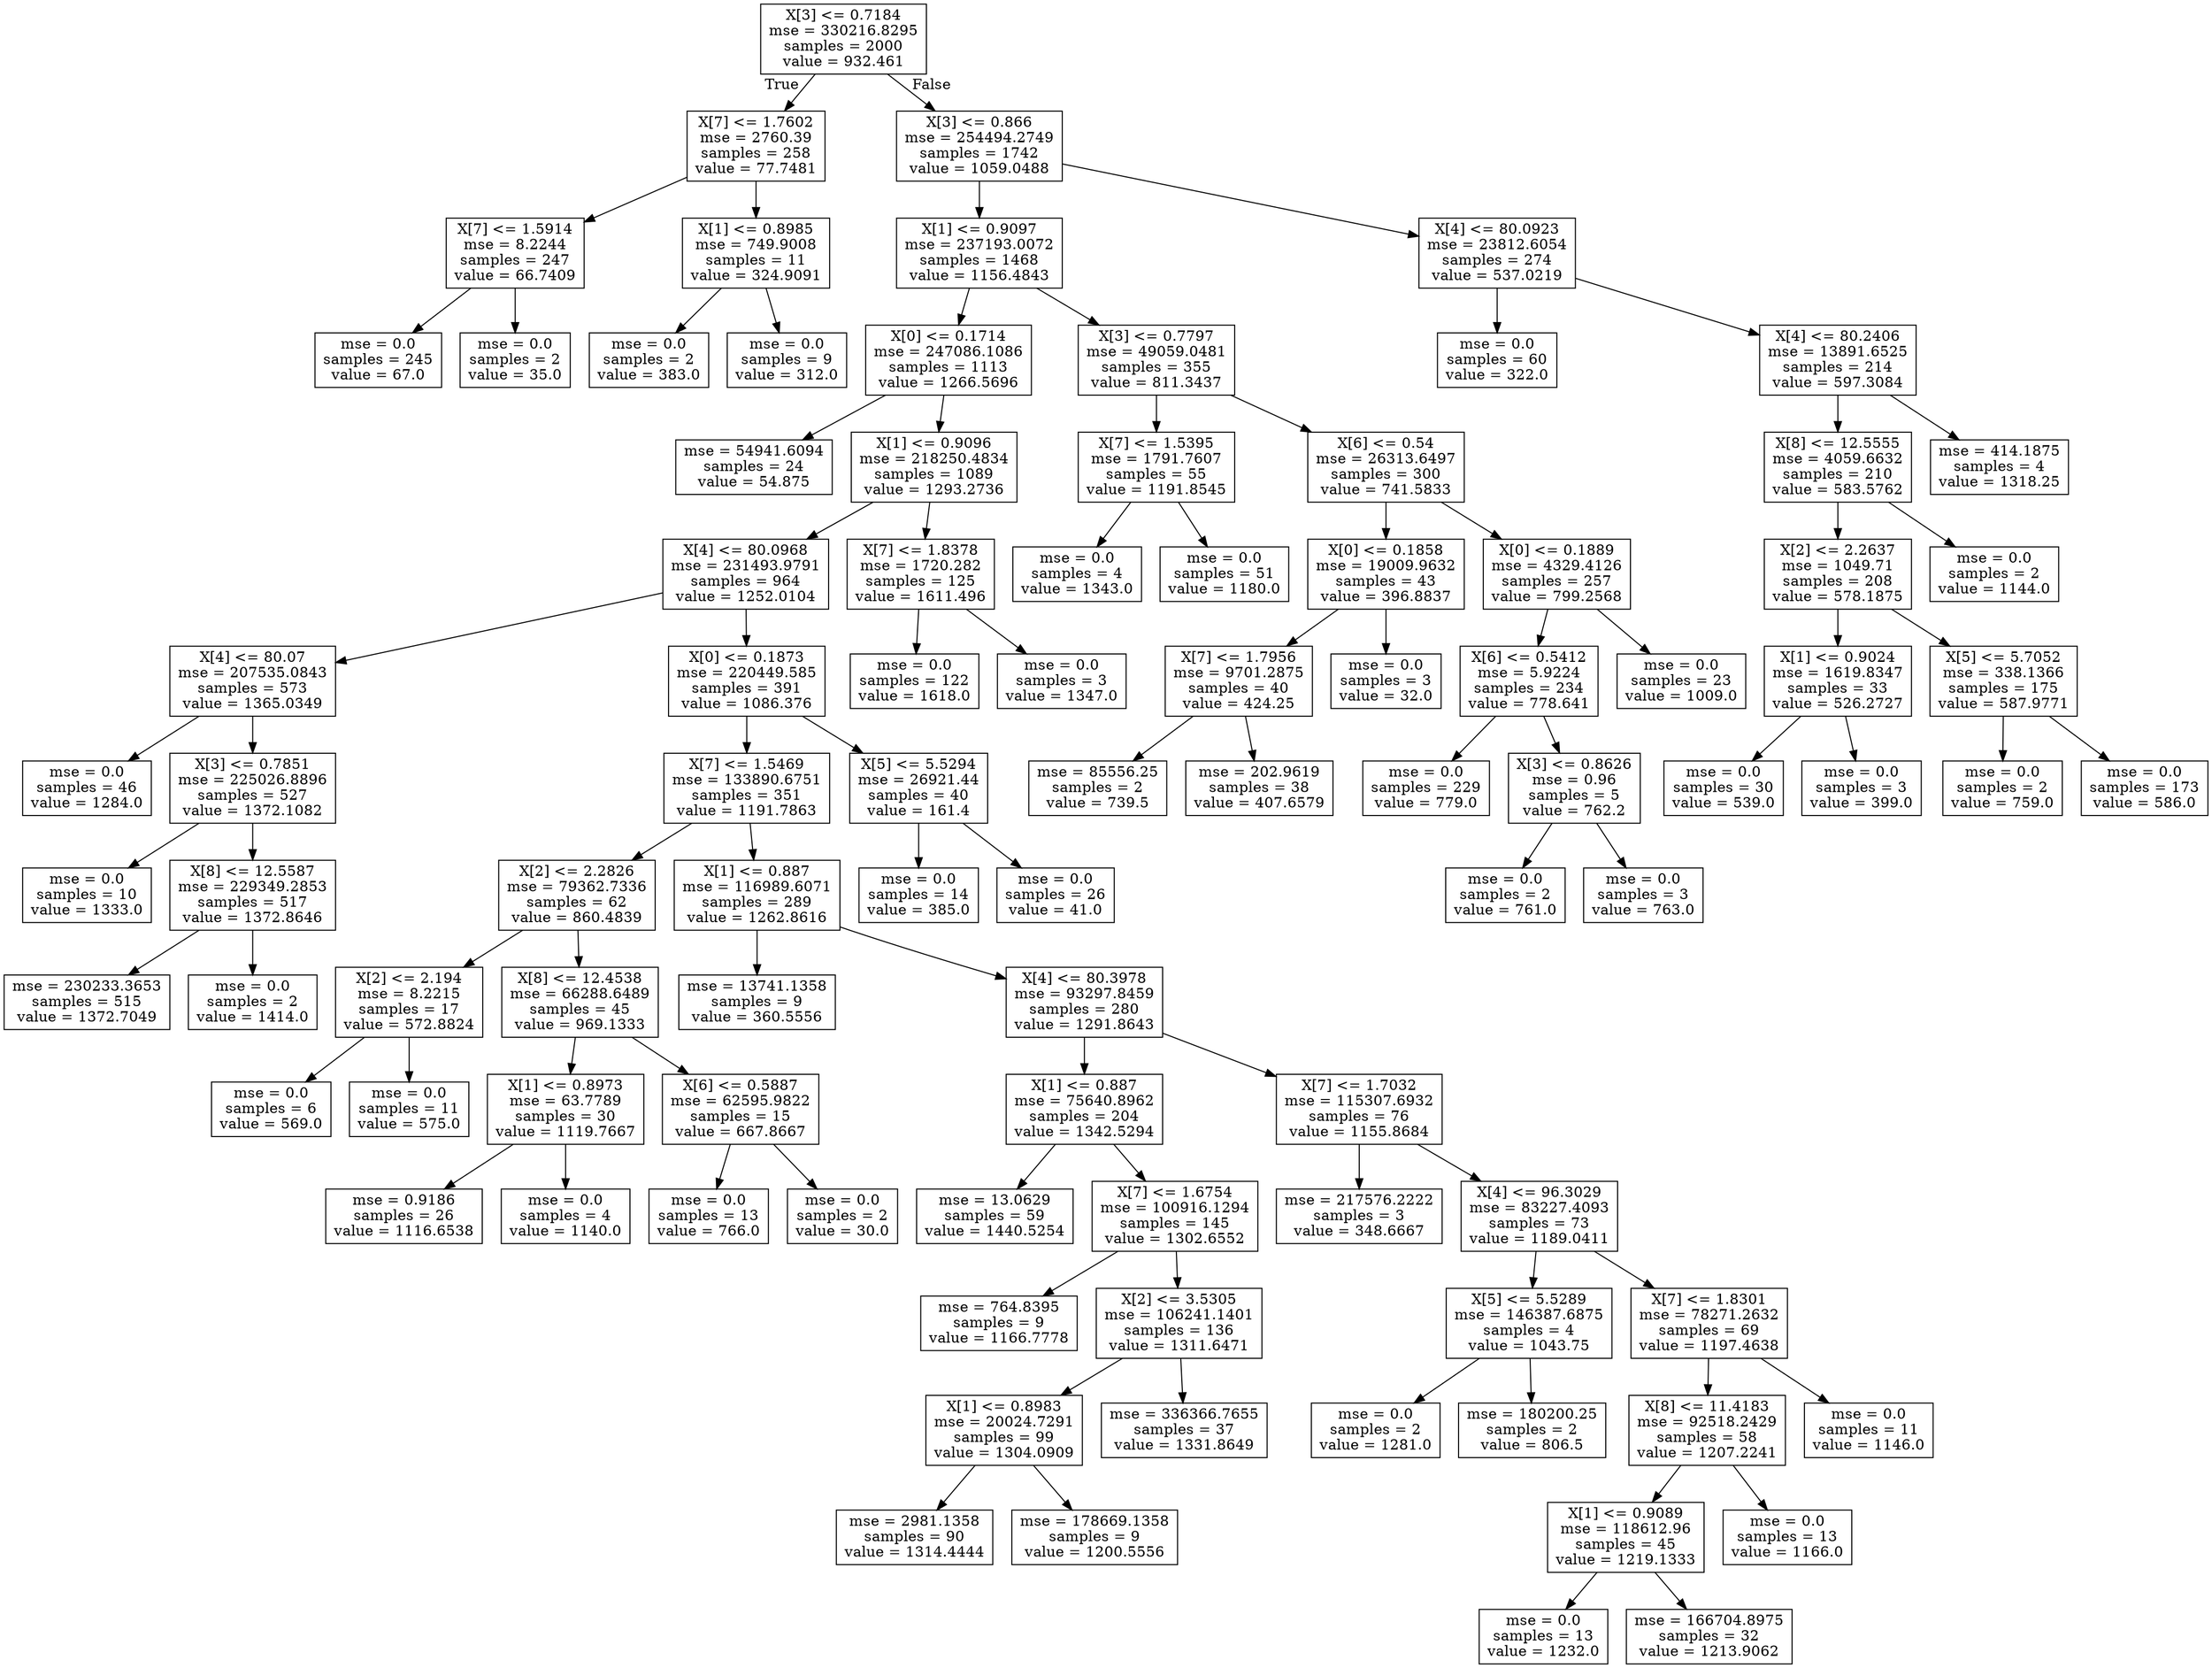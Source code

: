 digraph Tree {
node [shape=box] ;
0 [label="X[3] <= 0.7184\nmse = 330216.8295\nsamples = 2000\nvalue = 932.461"] ;
1 [label="X[7] <= 1.7602\nmse = 2760.39\nsamples = 258\nvalue = 77.7481"] ;
0 -> 1 [labeldistance=2.5, labelangle=45, headlabel="True"] ;
2 [label="X[7] <= 1.5914\nmse = 8.2244\nsamples = 247\nvalue = 66.7409"] ;
1 -> 2 ;
3 [label="mse = 0.0\nsamples = 245\nvalue = 67.0"] ;
2 -> 3 ;
4 [label="mse = 0.0\nsamples = 2\nvalue = 35.0"] ;
2 -> 4 ;
5 [label="X[1] <= 0.8985\nmse = 749.9008\nsamples = 11\nvalue = 324.9091"] ;
1 -> 5 ;
6 [label="mse = 0.0\nsamples = 2\nvalue = 383.0"] ;
5 -> 6 ;
7 [label="mse = 0.0\nsamples = 9\nvalue = 312.0"] ;
5 -> 7 ;
8 [label="X[3] <= 0.866\nmse = 254494.2749\nsamples = 1742\nvalue = 1059.0488"] ;
0 -> 8 [labeldistance=2.5, labelangle=-45, headlabel="False"] ;
9 [label="X[1] <= 0.9097\nmse = 237193.0072\nsamples = 1468\nvalue = 1156.4843"] ;
8 -> 9 ;
10 [label="X[0] <= 0.1714\nmse = 247086.1086\nsamples = 1113\nvalue = 1266.5696"] ;
9 -> 10 ;
11 [label="mse = 54941.6094\nsamples = 24\nvalue = 54.875"] ;
10 -> 11 ;
12 [label="X[1] <= 0.9096\nmse = 218250.4834\nsamples = 1089\nvalue = 1293.2736"] ;
10 -> 12 ;
13 [label="X[4] <= 80.0968\nmse = 231493.9791\nsamples = 964\nvalue = 1252.0104"] ;
12 -> 13 ;
14 [label="X[4] <= 80.07\nmse = 207535.0843\nsamples = 573\nvalue = 1365.0349"] ;
13 -> 14 ;
15 [label="mse = 0.0\nsamples = 46\nvalue = 1284.0"] ;
14 -> 15 ;
16 [label="X[3] <= 0.7851\nmse = 225026.8896\nsamples = 527\nvalue = 1372.1082"] ;
14 -> 16 ;
17 [label="mse = 0.0\nsamples = 10\nvalue = 1333.0"] ;
16 -> 17 ;
18 [label="X[8] <= 12.5587\nmse = 229349.2853\nsamples = 517\nvalue = 1372.8646"] ;
16 -> 18 ;
19 [label="mse = 230233.3653\nsamples = 515\nvalue = 1372.7049"] ;
18 -> 19 ;
20 [label="mse = 0.0\nsamples = 2\nvalue = 1414.0"] ;
18 -> 20 ;
21 [label="X[0] <= 0.1873\nmse = 220449.585\nsamples = 391\nvalue = 1086.376"] ;
13 -> 21 ;
22 [label="X[7] <= 1.5469\nmse = 133890.6751\nsamples = 351\nvalue = 1191.7863"] ;
21 -> 22 ;
23 [label="X[2] <= 2.2826\nmse = 79362.7336\nsamples = 62\nvalue = 860.4839"] ;
22 -> 23 ;
24 [label="X[2] <= 2.194\nmse = 8.2215\nsamples = 17\nvalue = 572.8824"] ;
23 -> 24 ;
25 [label="mse = 0.0\nsamples = 6\nvalue = 569.0"] ;
24 -> 25 ;
26 [label="mse = 0.0\nsamples = 11\nvalue = 575.0"] ;
24 -> 26 ;
27 [label="X[8] <= 12.4538\nmse = 66288.6489\nsamples = 45\nvalue = 969.1333"] ;
23 -> 27 ;
28 [label="X[1] <= 0.8973\nmse = 63.7789\nsamples = 30\nvalue = 1119.7667"] ;
27 -> 28 ;
29 [label="mse = 0.9186\nsamples = 26\nvalue = 1116.6538"] ;
28 -> 29 ;
30 [label="mse = 0.0\nsamples = 4\nvalue = 1140.0"] ;
28 -> 30 ;
31 [label="X[6] <= 0.5887\nmse = 62595.9822\nsamples = 15\nvalue = 667.8667"] ;
27 -> 31 ;
32 [label="mse = 0.0\nsamples = 13\nvalue = 766.0"] ;
31 -> 32 ;
33 [label="mse = 0.0\nsamples = 2\nvalue = 30.0"] ;
31 -> 33 ;
34 [label="X[1] <= 0.887\nmse = 116989.6071\nsamples = 289\nvalue = 1262.8616"] ;
22 -> 34 ;
35 [label="mse = 13741.1358\nsamples = 9\nvalue = 360.5556"] ;
34 -> 35 ;
36 [label="X[4] <= 80.3978\nmse = 93297.8459\nsamples = 280\nvalue = 1291.8643"] ;
34 -> 36 ;
37 [label="X[1] <= 0.887\nmse = 75640.8962\nsamples = 204\nvalue = 1342.5294"] ;
36 -> 37 ;
38 [label="mse = 13.0629\nsamples = 59\nvalue = 1440.5254"] ;
37 -> 38 ;
39 [label="X[7] <= 1.6754\nmse = 100916.1294\nsamples = 145\nvalue = 1302.6552"] ;
37 -> 39 ;
40 [label="mse = 764.8395\nsamples = 9\nvalue = 1166.7778"] ;
39 -> 40 ;
41 [label="X[2] <= 3.5305\nmse = 106241.1401\nsamples = 136\nvalue = 1311.6471"] ;
39 -> 41 ;
42 [label="X[1] <= 0.8983\nmse = 20024.7291\nsamples = 99\nvalue = 1304.0909"] ;
41 -> 42 ;
43 [label="mse = 2981.1358\nsamples = 90\nvalue = 1314.4444"] ;
42 -> 43 ;
44 [label="mse = 178669.1358\nsamples = 9\nvalue = 1200.5556"] ;
42 -> 44 ;
45 [label="mse = 336366.7655\nsamples = 37\nvalue = 1331.8649"] ;
41 -> 45 ;
46 [label="X[7] <= 1.7032\nmse = 115307.6932\nsamples = 76\nvalue = 1155.8684"] ;
36 -> 46 ;
47 [label="mse = 217576.2222\nsamples = 3\nvalue = 348.6667"] ;
46 -> 47 ;
48 [label="X[4] <= 96.3029\nmse = 83227.4093\nsamples = 73\nvalue = 1189.0411"] ;
46 -> 48 ;
49 [label="X[5] <= 5.5289\nmse = 146387.6875\nsamples = 4\nvalue = 1043.75"] ;
48 -> 49 ;
50 [label="mse = 0.0\nsamples = 2\nvalue = 1281.0"] ;
49 -> 50 ;
51 [label="mse = 180200.25\nsamples = 2\nvalue = 806.5"] ;
49 -> 51 ;
52 [label="X[7] <= 1.8301\nmse = 78271.2632\nsamples = 69\nvalue = 1197.4638"] ;
48 -> 52 ;
53 [label="X[8] <= 11.4183\nmse = 92518.2429\nsamples = 58\nvalue = 1207.2241"] ;
52 -> 53 ;
54 [label="X[1] <= 0.9089\nmse = 118612.96\nsamples = 45\nvalue = 1219.1333"] ;
53 -> 54 ;
55 [label="mse = 0.0\nsamples = 13\nvalue = 1232.0"] ;
54 -> 55 ;
56 [label="mse = 166704.8975\nsamples = 32\nvalue = 1213.9062"] ;
54 -> 56 ;
57 [label="mse = 0.0\nsamples = 13\nvalue = 1166.0"] ;
53 -> 57 ;
58 [label="mse = 0.0\nsamples = 11\nvalue = 1146.0"] ;
52 -> 58 ;
59 [label="X[5] <= 5.5294\nmse = 26921.44\nsamples = 40\nvalue = 161.4"] ;
21 -> 59 ;
60 [label="mse = 0.0\nsamples = 14\nvalue = 385.0"] ;
59 -> 60 ;
61 [label="mse = 0.0\nsamples = 26\nvalue = 41.0"] ;
59 -> 61 ;
62 [label="X[7] <= 1.8378\nmse = 1720.282\nsamples = 125\nvalue = 1611.496"] ;
12 -> 62 ;
63 [label="mse = 0.0\nsamples = 122\nvalue = 1618.0"] ;
62 -> 63 ;
64 [label="mse = 0.0\nsamples = 3\nvalue = 1347.0"] ;
62 -> 64 ;
65 [label="X[3] <= 0.7797\nmse = 49059.0481\nsamples = 355\nvalue = 811.3437"] ;
9 -> 65 ;
66 [label="X[7] <= 1.5395\nmse = 1791.7607\nsamples = 55\nvalue = 1191.8545"] ;
65 -> 66 ;
67 [label="mse = 0.0\nsamples = 4\nvalue = 1343.0"] ;
66 -> 67 ;
68 [label="mse = 0.0\nsamples = 51\nvalue = 1180.0"] ;
66 -> 68 ;
69 [label="X[6] <= 0.54\nmse = 26313.6497\nsamples = 300\nvalue = 741.5833"] ;
65 -> 69 ;
70 [label="X[0] <= 0.1858\nmse = 19009.9632\nsamples = 43\nvalue = 396.8837"] ;
69 -> 70 ;
71 [label="X[7] <= 1.7956\nmse = 9701.2875\nsamples = 40\nvalue = 424.25"] ;
70 -> 71 ;
72 [label="mse = 85556.25\nsamples = 2\nvalue = 739.5"] ;
71 -> 72 ;
73 [label="mse = 202.9619\nsamples = 38\nvalue = 407.6579"] ;
71 -> 73 ;
74 [label="mse = 0.0\nsamples = 3\nvalue = 32.0"] ;
70 -> 74 ;
75 [label="X[0] <= 0.1889\nmse = 4329.4126\nsamples = 257\nvalue = 799.2568"] ;
69 -> 75 ;
76 [label="X[6] <= 0.5412\nmse = 5.9224\nsamples = 234\nvalue = 778.641"] ;
75 -> 76 ;
77 [label="mse = 0.0\nsamples = 229\nvalue = 779.0"] ;
76 -> 77 ;
78 [label="X[3] <= 0.8626\nmse = 0.96\nsamples = 5\nvalue = 762.2"] ;
76 -> 78 ;
79 [label="mse = 0.0\nsamples = 2\nvalue = 761.0"] ;
78 -> 79 ;
80 [label="mse = 0.0\nsamples = 3\nvalue = 763.0"] ;
78 -> 80 ;
81 [label="mse = 0.0\nsamples = 23\nvalue = 1009.0"] ;
75 -> 81 ;
82 [label="X[4] <= 80.0923\nmse = 23812.6054\nsamples = 274\nvalue = 537.0219"] ;
8 -> 82 ;
83 [label="mse = 0.0\nsamples = 60\nvalue = 322.0"] ;
82 -> 83 ;
84 [label="X[4] <= 80.2406\nmse = 13891.6525\nsamples = 214\nvalue = 597.3084"] ;
82 -> 84 ;
85 [label="X[8] <= 12.5555\nmse = 4059.6632\nsamples = 210\nvalue = 583.5762"] ;
84 -> 85 ;
86 [label="X[2] <= 2.2637\nmse = 1049.71\nsamples = 208\nvalue = 578.1875"] ;
85 -> 86 ;
87 [label="X[1] <= 0.9024\nmse = 1619.8347\nsamples = 33\nvalue = 526.2727"] ;
86 -> 87 ;
88 [label="mse = 0.0\nsamples = 30\nvalue = 539.0"] ;
87 -> 88 ;
89 [label="mse = 0.0\nsamples = 3\nvalue = 399.0"] ;
87 -> 89 ;
90 [label="X[5] <= 5.7052\nmse = 338.1366\nsamples = 175\nvalue = 587.9771"] ;
86 -> 90 ;
91 [label="mse = 0.0\nsamples = 2\nvalue = 759.0"] ;
90 -> 91 ;
92 [label="mse = 0.0\nsamples = 173\nvalue = 586.0"] ;
90 -> 92 ;
93 [label="mse = 0.0\nsamples = 2\nvalue = 1144.0"] ;
85 -> 93 ;
94 [label="mse = 414.1875\nsamples = 4\nvalue = 1318.25"] ;
84 -> 94 ;
}